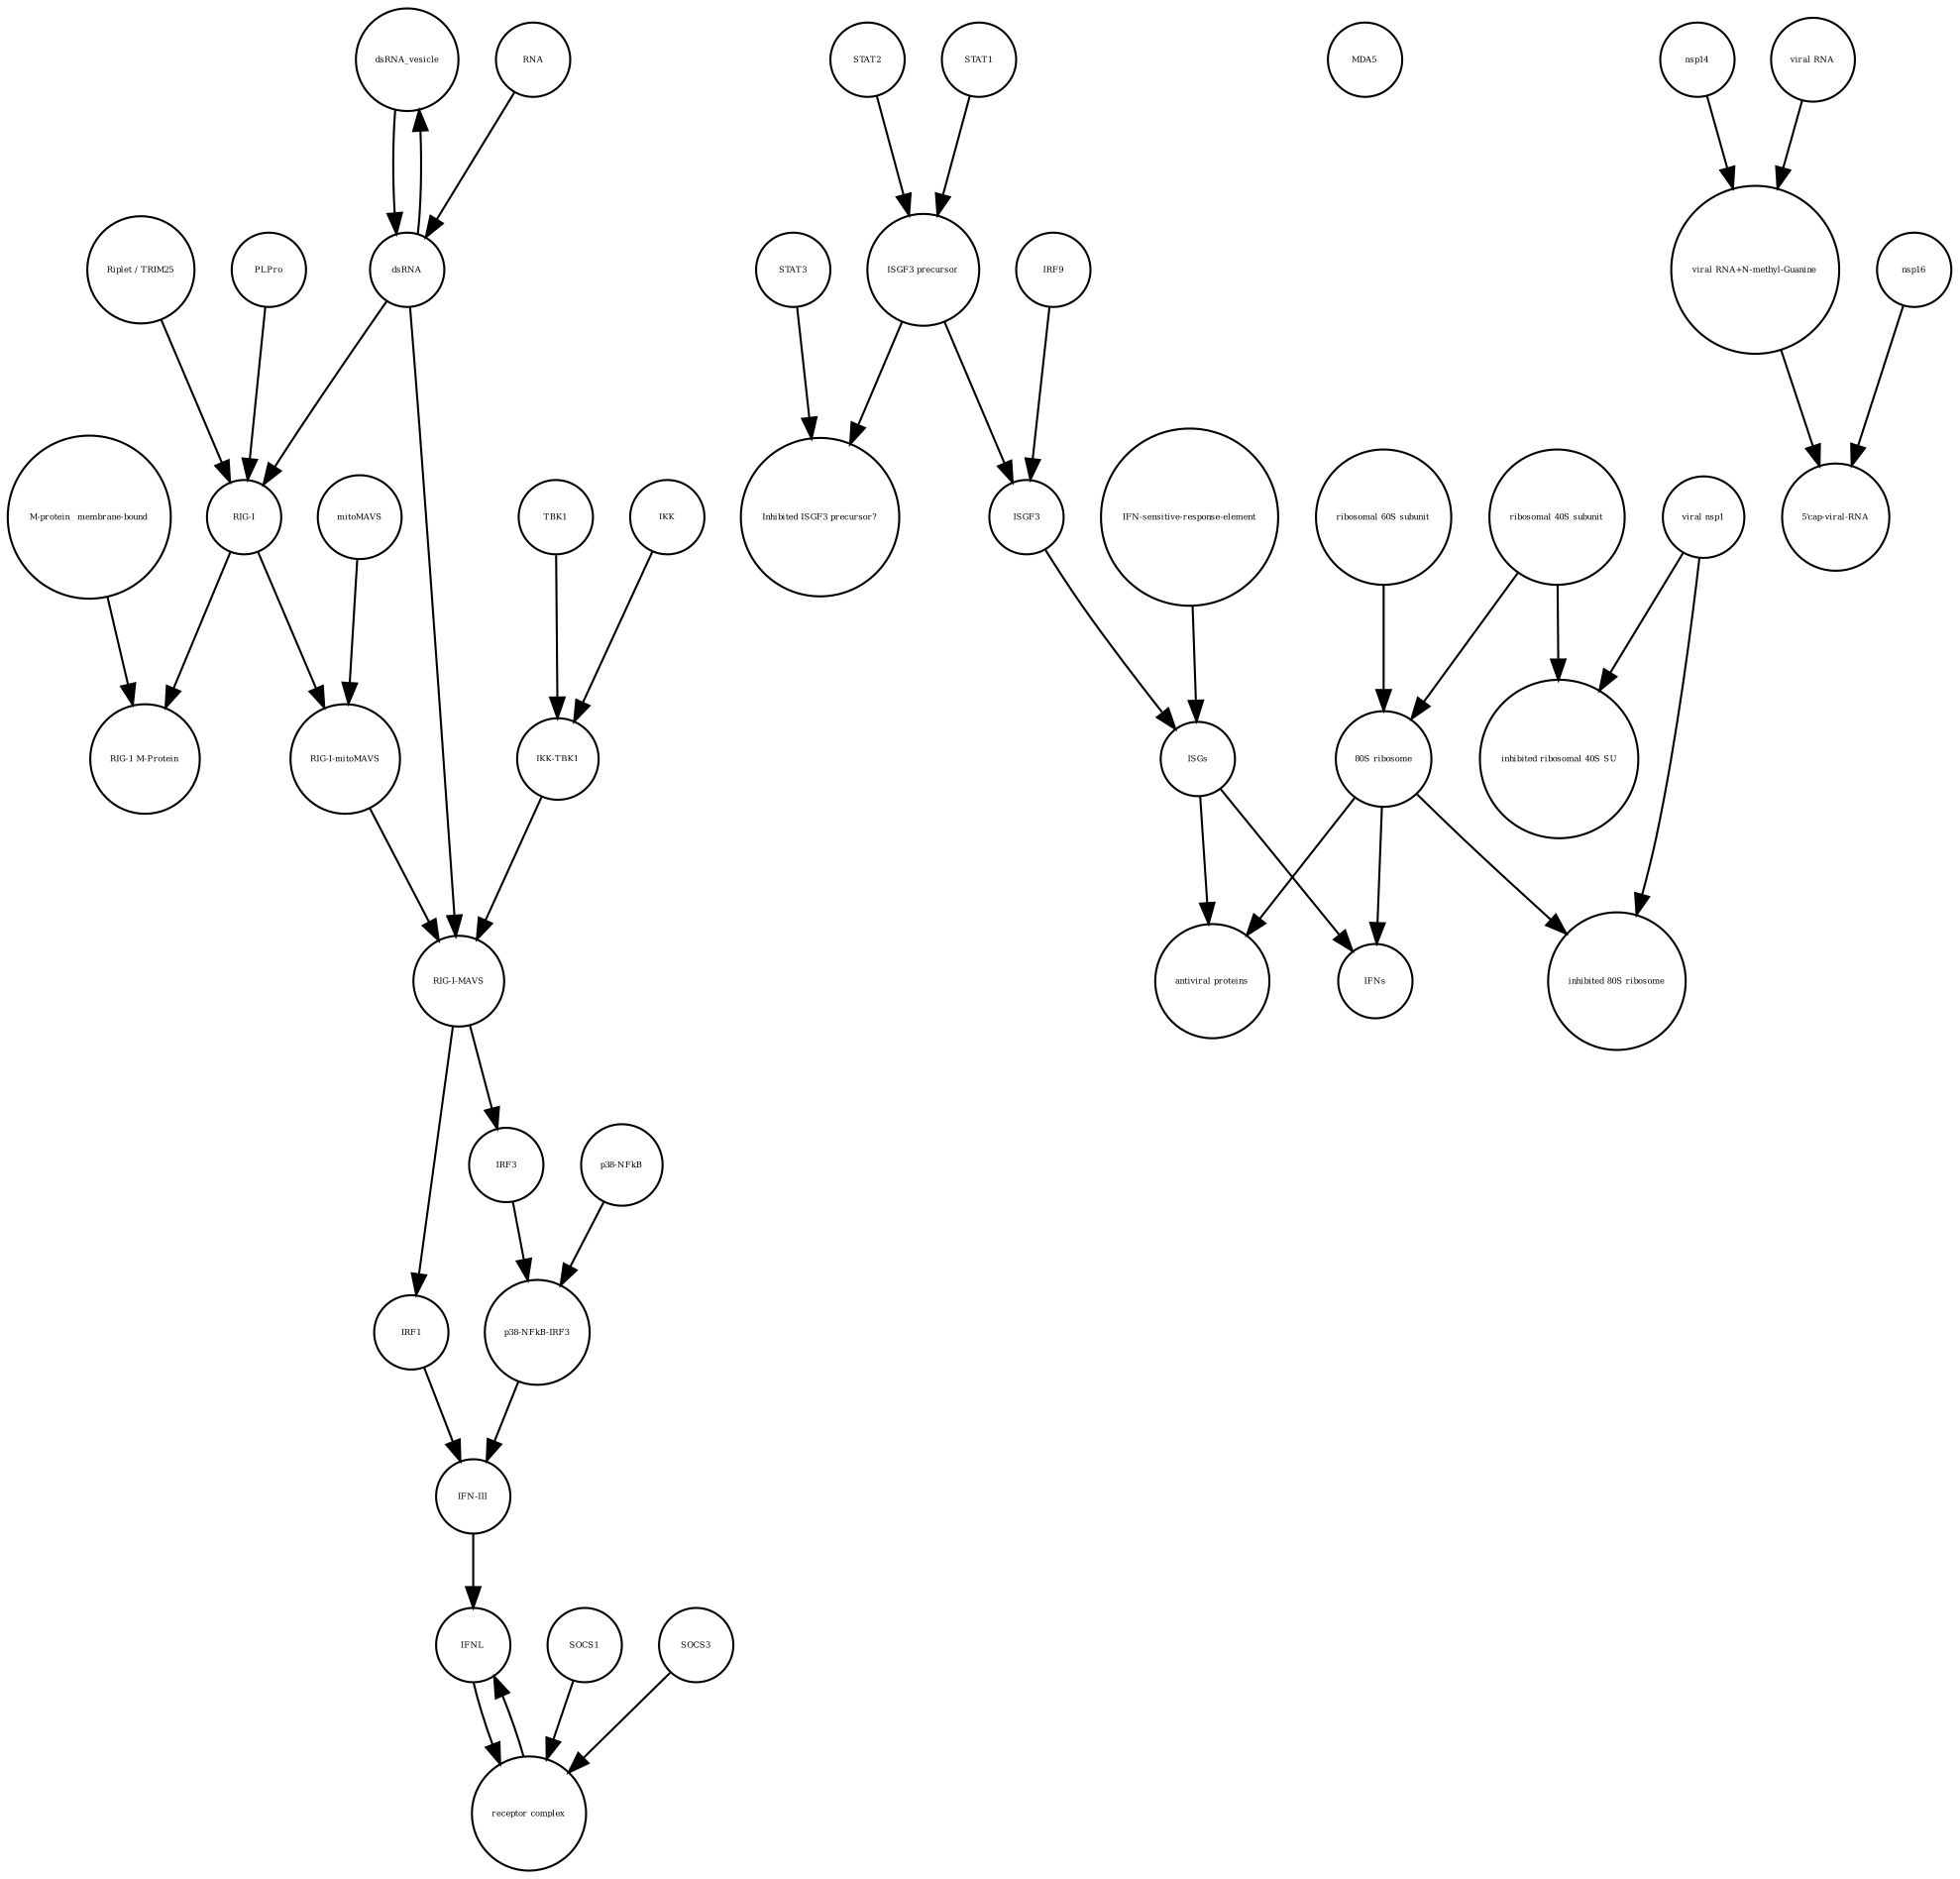 strict digraph  {
dsRNA_vesicle [annotation="", bipartite=0, cls="nucleic acid feature", fontsize=4, label=dsRNA_vesicle, shape=circle];
TBK1 [annotation="", bipartite=0, cls=macromolecule, fontsize=4, label=TBK1, shape=circle];
"Inhibited ISGF3 precursor?" [annotation="", bipartite=0, cls=complex, fontsize=4, label="Inhibited ISGF3 precursor?", shape=circle];
IFNs [annotation="", bipartite=0, cls=macromolecule, fontsize=4, label=IFNs, shape=circle];
"RIG-I" [annotation="", bipartite=0, cls=macromolecule, fontsize=4, label="RIG-I", shape=circle];
MDA5 [annotation="", bipartite=0, cls=macromolecule, fontsize=4, label=MDA5, shape=circle];
"receptor complex" [annotation="", bipartite=0, cls=complex, fontsize=4, label="receptor complex", shape=circle];
nsp14 [annotation="", bipartite=0, cls=macromolecule, fontsize=4, label=nsp14, shape=circle];
IRF1 [annotation="", bipartite=0, cls=macromolecule, fontsize=4, label=IRF1, shape=circle];
SOCS1 [annotation="", bipartite=0, cls=macromolecule, fontsize=4, label=SOCS1, shape=circle];
STAT2 [annotation="", bipartite=0, cls=macromolecule, fontsize=4, label=STAT2, shape=circle];
"Riplet / TRIM25" [annotation="", bipartite=0, cls=macromolecule, fontsize=4, label="Riplet / TRIM25", shape=circle];
IFNL [annotation="", bipartite=0, cls=macromolecule, fontsize=4, label=IFNL, shape=circle];
"RIG-1 M-Protein" [annotation="", bipartite=0, cls=complex, fontsize=4, label="RIG-1 M-Protein", shape=circle];
IKK [annotation="", bipartite=0, cls=macromolecule, fontsize=4, label=IKK, shape=circle];
nsp16 [annotation="", bipartite=0, cls=macromolecule, fontsize=4, label=nsp16, shape=circle];
"ribosomal 60S subunit" [annotation="", bipartite=0, cls=complex, fontsize=4, label="ribosomal 60S subunit", shape=circle];
IRF3 [annotation="", bipartite=0, cls=macromolecule, fontsize=4, label=IRF3, shape=circle];
"80S ribosome" [annotation="", bipartite=0, cls=complex, fontsize=4, label="80S ribosome", shape=circle];
"5'cap-viral-RNA" [annotation="", bipartite=0, cls="nucleic acid feature", fontsize=4, label="5'cap-viral-RNA", shape=circle];
"RIG-I-MAVS" [annotation="", bipartite=0, cls=complex, fontsize=4, label="RIG-I-MAVS", shape=circle];
"M-protein_ membrane-bound" [annotation="", bipartite=0, cls=macromolecule, fontsize=4, label="M-protein_ membrane-bound", shape=circle];
STAT1 [annotation="", bipartite=0, cls=macromolecule, fontsize=4, label=STAT1, shape=circle];
mitoMAVS [annotation="", bipartite=0, cls=macromolecule, fontsize=4, label=mitoMAVS, shape=circle];
SOCS3 [annotation="", bipartite=0, cls=macromolecule, fontsize=4, label=SOCS3, shape=circle];
"viral RNA" [annotation="", bipartite=0, cls="nucleic acid feature", fontsize=4, label="viral RNA", shape=circle];
PLPro [annotation="", bipartite=0, cls=macromolecule, fontsize=4, label=PLPro, shape=circle];
IRF9 [annotation="", bipartite=0, cls=macromolecule, fontsize=4, label=IRF9, shape=circle];
"ribosomal 40S subunit" [annotation="", bipartite=0, cls=complex, fontsize=4, label="ribosomal 40S subunit", shape=circle];
"inhibited ribosomal 40S SU" [annotation="urn_miriam_doi_10.1101%2F2020.05.18.102467", bipartite=0, cls=complex, fontsize=4, label="inhibited ribosomal 40S SU", shape=circle];
STAT3 [annotation="", bipartite=0, cls=macromolecule, fontsize=4, label=STAT3, shape=circle];
"inhibited 80S ribosome" [annotation="", bipartite=0, cls=complex, fontsize=4, label="inhibited 80S ribosome", shape=circle];
"viral RNA+N-methyl-Guanine" [annotation="", bipartite=0, cls="nucleic acid feature", fontsize=4, label="viral RNA+N-methyl-Guanine", shape=circle];
ISGs [annotation="", bipartite=0, cls="nucleic acid feature", fontsize=4, label=ISGs, shape=circle];
"ISGF3 precursor" [annotation="", bipartite=0, cls=complex, fontsize=4, label="ISGF3 precursor", shape=circle];
"antiviral proteins" [annotation="", bipartite=0, cls=macromolecule, fontsize=4, label="antiviral proteins", shape=circle];
"RIG-I-mitoMAVS" [annotation="", bipartite=0, cls=complex, fontsize=4, label="RIG-I-mitoMAVS", shape=circle];
"p38-NFkB-IRF3" [annotation="", bipartite=0, cls=complex, fontsize=4, label="p38-NFkB-IRF3", shape=circle];
"p38-NFkB" [annotation="", bipartite=0, cls=complex, fontsize=4, label="p38-NFkB", shape=circle];
ISGF3 [annotation="", bipartite=0, cls=complex, fontsize=4, label=ISGF3, shape=circle];
RNA [annotation="", bipartite=0, cls="nucleic acid feature", fontsize=4, label=RNA, shape=circle];
"IFN-III" [annotation="", bipartite=0, cls=macromolecule, fontsize=4, label="IFN-III", shape=circle];
"IFN-sensitive-response-element" [annotation="", bipartite=0, cls="nucleic acid feature", fontsize=4, label="IFN-sensitive-response-element", shape=circle];
dsRNA [annotation="", bipartite=0, cls="nucleic acid feature", fontsize=4, label=dsRNA, shape=circle];
"IKK-TBK1" [annotation="", bipartite=0, cls=complex, fontsize=4, label="IKK-TBK1", shape=circle];
"viral nsp1" [annotation="", bipartite=0, cls=macromolecule, fontsize=4, label="viral nsp1", shape=circle];
dsRNA_vesicle -> dsRNA  [annotation="", interaction_type=production];
TBK1 -> "IKK-TBK1"  [annotation="", interaction_type=production];
"RIG-I" -> "RIG-I-mitoMAVS"  [annotation="", interaction_type=production];
"RIG-I" -> "RIG-1 M-Protein"  [annotation="", interaction_type=production];
"receptor complex" -> IFNL  [annotation="", interaction_type=production];
nsp14 -> "viral RNA+N-methyl-Guanine"  [annotation="", interaction_type=catalysis];
IRF1 -> "IFN-III"  [annotation="", interaction_type=stimulation];
SOCS1 -> "receptor complex"  [annotation="", interaction_type=production];
STAT2 -> "ISGF3 precursor"  [annotation="", interaction_type=production];
"Riplet / TRIM25" -> "RIG-I"  [annotation="", interaction_type=catalysis];
IFNL -> "receptor complex"  [annotation="", interaction_type=stimulation];
IKK -> "IKK-TBK1"  [annotation="", interaction_type=production];
nsp16 -> "5'cap-viral-RNA"  [annotation="urn_miriam_doi_10.1016%2Fj.chom.2020.05.008", interaction_type=catalysis];
"ribosomal 60S subunit" -> "80S ribosome"  [annotation="", interaction_type=production];
IRF3 -> "p38-NFkB-IRF3"  [annotation="", interaction_type=production];
"80S ribosome" -> "antiviral proteins"  [annotation="", interaction_type=catalysis];
"80S ribosome" -> "inhibited 80S ribosome"  [annotation="", interaction_type=production];
"80S ribosome" -> IFNs  [annotation="", interaction_type=catalysis];
"RIG-I-MAVS" -> IRF1  [annotation="", interaction_type=catalysis];
"RIG-I-MAVS" -> IRF3  [annotation="", interaction_type=stimulation];
"M-protein_ membrane-bound" -> "RIG-1 M-Protein"  [annotation="", interaction_type=production];
STAT1 -> "ISGF3 precursor"  [annotation="", interaction_type=production];
mitoMAVS -> "RIG-I-mitoMAVS"  [annotation="", interaction_type=production];
SOCS3 -> "receptor complex"  [annotation="", interaction_type=production];
"viral RNA" -> "viral RNA+N-methyl-Guanine"  [annotation="", interaction_type=production];
PLPro -> "RIG-I"  [annotation="", interaction_type=catalysis];
IRF9 -> ISGF3  [annotation="", interaction_type=production];
"ribosomal 40S subunit" -> "80S ribosome"  [annotation="", interaction_type=production];
"ribosomal 40S subunit" -> "inhibited ribosomal 40S SU"  [annotation="", interaction_type=production];
STAT3 -> "Inhibited ISGF3 precursor?"  [annotation="", interaction_type=production];
"viral RNA+N-methyl-Guanine" -> "5'cap-viral-RNA"  [annotation="", interaction_type=production];
ISGs -> "antiviral proteins"  [annotation="", interaction_type=production];
ISGs -> IFNs  [annotation="", interaction_type=production];
"ISGF3 precursor" -> "Inhibited ISGF3 precursor?"  [annotation="", interaction_type=production];
"ISGF3 precursor" -> ISGF3  [annotation="", interaction_type=production];
"RIG-I-mitoMAVS" -> "RIG-I-MAVS"  [annotation="", interaction_type=production];
"p38-NFkB-IRF3" -> "IFN-III"  [annotation="", interaction_type=stimulation];
"p38-NFkB" -> "p38-NFkB-IRF3"  [annotation="", interaction_type=production];
ISGF3 -> ISGs  [annotation="", interaction_type="necessary stimulation"];
RNA -> dsRNA  [annotation="", interaction_type=production];
"IFN-III" -> IFNL  [annotation="", interaction_type=production];
"IFN-sensitive-response-element" -> ISGs  [annotation="", interaction_type=production];
dsRNA -> dsRNA_vesicle  [annotation="", interaction_type=production];
dsRNA -> "RIG-I-MAVS"  [annotation="", interaction_type="necessary stimulation"];
dsRNA -> "RIG-I"  [annotation="", interaction_type="necessary stimulation"];
"IKK-TBK1" -> "RIG-I-MAVS"  [annotation="", interaction_type=production];
"viral nsp1" -> "inhibited 80S ribosome"  [annotation="", interaction_type=production];
"viral nsp1" -> "inhibited ribosomal 40S SU"  [annotation="", interaction_type=production];
}
